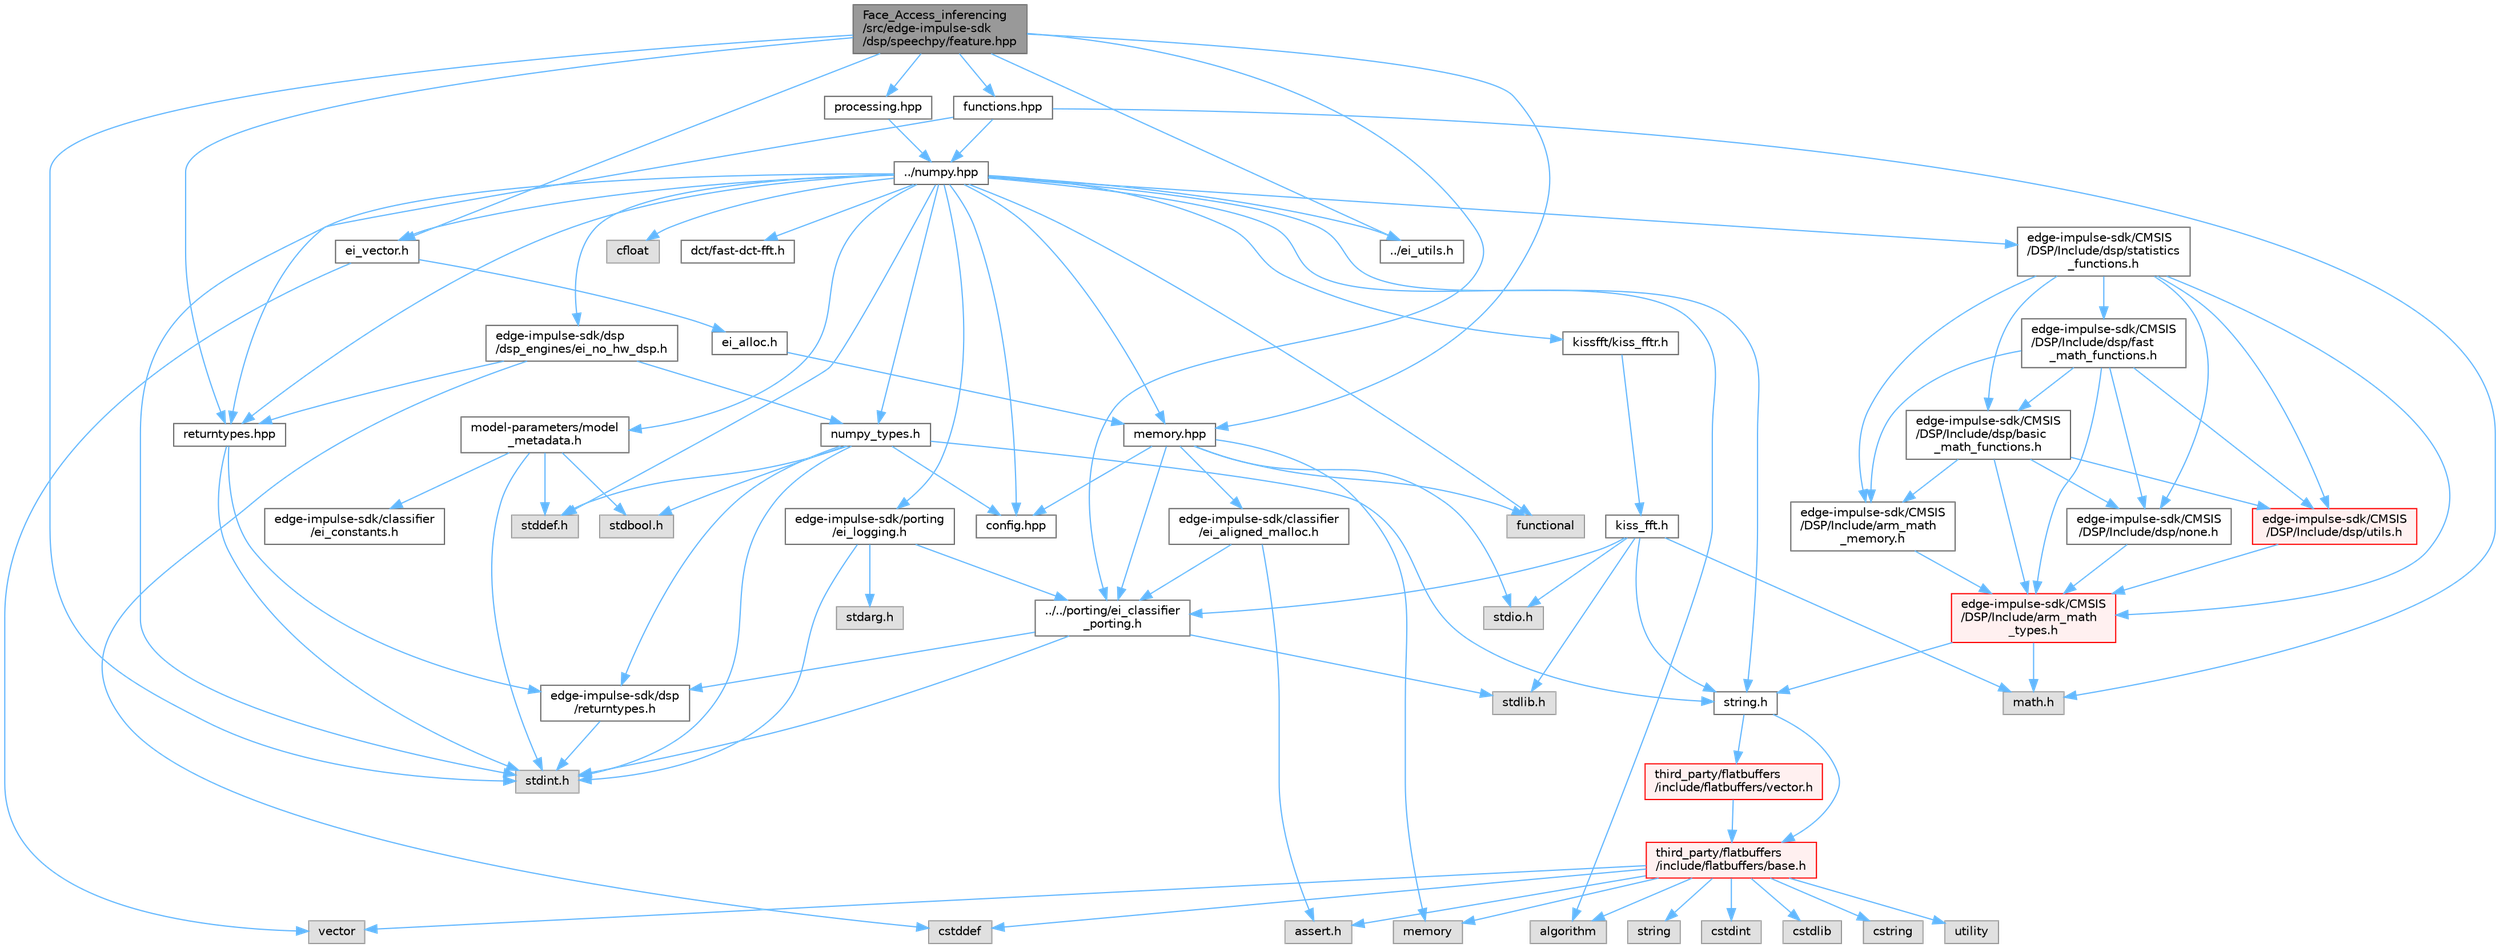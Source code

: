 digraph "Face_Access_inferencing/src/edge-impulse-sdk/dsp/speechpy/feature.hpp"
{
 // LATEX_PDF_SIZE
  bgcolor="transparent";
  edge [fontname=Helvetica,fontsize=10,labelfontname=Helvetica,labelfontsize=10];
  node [fontname=Helvetica,fontsize=10,shape=box,height=0.2,width=0.4];
  Node1 [id="Node000001",label="Face_Access_inferencing\l/src/edge-impulse-sdk\l/dsp/speechpy/feature.hpp",height=0.2,width=0.4,color="gray40", fillcolor="grey60", style="filled", fontcolor="black",tooltip=" "];
  Node1 -> Node2 [id="edge103_Node000001_Node000002",color="steelblue1",style="solid",tooltip=" "];
  Node2 [id="Node000002",label="stdint.h",height=0.2,width=0.4,color="grey60", fillcolor="#E0E0E0", style="filled",tooltip=" "];
  Node1 -> Node3 [id="edge104_Node000001_Node000003",color="steelblue1",style="solid",tooltip=" "];
  Node3 [id="Node000003",label="../../porting/ei_classifier\l_porting.h",height=0.2,width=0.4,color="grey40", fillcolor="white", style="filled",URL="$ei__classifier__porting_8h.html",tooltip=" "];
  Node3 -> Node2 [id="edge105_Node000003_Node000002",color="steelblue1",style="solid",tooltip=" "];
  Node3 -> Node4 [id="edge106_Node000003_Node000004",color="steelblue1",style="solid",tooltip=" "];
  Node4 [id="Node000004",label="stdlib.h",height=0.2,width=0.4,color="grey60", fillcolor="#E0E0E0", style="filled",tooltip=" "];
  Node3 -> Node5 [id="edge107_Node000003_Node000005",color="steelblue1",style="solid",tooltip=" "];
  Node5 [id="Node000005",label="edge-impulse-sdk/dsp\l/returntypes.h",height=0.2,width=0.4,color="grey40", fillcolor="white", style="filled",URL="$returntypes_8h.html",tooltip=" "];
  Node5 -> Node2 [id="edge108_Node000005_Node000002",color="steelblue1",style="solid",tooltip=" "];
  Node1 -> Node6 [id="edge109_Node000001_Node000006",color="steelblue1",style="solid",tooltip=" "];
  Node6 [id="Node000006",label="../ei_utils.h",height=0.2,width=0.4,color="grey40", fillcolor="white", style="filled",URL="$ei__utils_8h.html",tooltip=" "];
  Node1 -> Node7 [id="edge110_Node000001_Node000007",color="steelblue1",style="solid",tooltip=" "];
  Node7 [id="Node000007",label="functions.hpp",height=0.2,width=0.4,color="grey40", fillcolor="white", style="filled",URL="$functions_8hpp.html",tooltip=" "];
  Node7 -> Node8 [id="edge111_Node000007_Node000008",color="steelblue1",style="solid",tooltip=" "];
  Node8 [id="Node000008",label="math.h",height=0.2,width=0.4,color="grey60", fillcolor="#E0E0E0", style="filled",tooltip=" "];
  Node7 -> Node9 [id="edge112_Node000007_Node000009",color="steelblue1",style="solid",tooltip=" "];
  Node9 [id="Node000009",label="../numpy.hpp",height=0.2,width=0.4,color="grey40", fillcolor="white", style="filled",URL="$numpy_8hpp.html",tooltip=" "];
  Node9 -> Node2 [id="edge113_Node000009_Node000002",color="steelblue1",style="solid",tooltip=" "];
  Node9 -> Node10 [id="edge114_Node000009_Node000010",color="steelblue1",style="solid",tooltip=" "];
  Node10 [id="Node000010",label="string.h",height=0.2,width=0.4,color="grey40", fillcolor="white", style="filled",URL="$string_8h.html",tooltip=" "];
  Node10 -> Node11 [id="edge115_Node000010_Node000011",color="steelblue1",style="solid",tooltip=" "];
  Node11 [id="Node000011",label="third_party/flatbuffers\l/include/flatbuffers/base.h",height=0.2,width=0.4,color="red", fillcolor="#FFF0F0", style="filled",URL="$base_8h.html",tooltip=" "];
  Node11 -> Node12 [id="edge116_Node000011_Node000012",color="steelblue1",style="solid",tooltip=" "];
  Node12 [id="Node000012",label="assert.h",height=0.2,width=0.4,color="grey60", fillcolor="#E0E0E0", style="filled",tooltip=" "];
  Node11 -> Node13 [id="edge117_Node000011_Node000013",color="steelblue1",style="solid",tooltip=" "];
  Node13 [id="Node000013",label="cstdint",height=0.2,width=0.4,color="grey60", fillcolor="#E0E0E0", style="filled",tooltip=" "];
  Node11 -> Node14 [id="edge118_Node000011_Node000014",color="steelblue1",style="solid",tooltip=" "];
  Node14 [id="Node000014",label="cstddef",height=0.2,width=0.4,color="grey60", fillcolor="#E0E0E0", style="filled",tooltip=" "];
  Node11 -> Node15 [id="edge119_Node000011_Node000015",color="steelblue1",style="solid",tooltip=" "];
  Node15 [id="Node000015",label="cstdlib",height=0.2,width=0.4,color="grey60", fillcolor="#E0E0E0", style="filled",tooltip=" "];
  Node11 -> Node16 [id="edge120_Node000011_Node000016",color="steelblue1",style="solid",tooltip=" "];
  Node16 [id="Node000016",label="cstring",height=0.2,width=0.4,color="grey60", fillcolor="#E0E0E0", style="filled",tooltip=" "];
  Node11 -> Node17 [id="edge121_Node000011_Node000017",color="steelblue1",style="solid",tooltip=" "];
  Node17 [id="Node000017",label="utility",height=0.2,width=0.4,color="grey60", fillcolor="#E0E0E0", style="filled",tooltip=" "];
  Node11 -> Node18 [id="edge122_Node000011_Node000018",color="steelblue1",style="solid",tooltip=" "];
  Node18 [id="Node000018",label="string",height=0.2,width=0.4,color="grey60", fillcolor="#E0E0E0", style="filled",tooltip=" "];
  Node11 -> Node20 [id="edge123_Node000011_Node000020",color="steelblue1",style="solid",tooltip=" "];
  Node20 [id="Node000020",label="vector",height=0.2,width=0.4,color="grey60", fillcolor="#E0E0E0", style="filled",tooltip=" "];
  Node11 -> Node22 [id="edge124_Node000011_Node000022",color="steelblue1",style="solid",tooltip=" "];
  Node22 [id="Node000022",label="algorithm",height=0.2,width=0.4,color="grey60", fillcolor="#E0E0E0", style="filled",tooltip=" "];
  Node11 -> Node24 [id="edge125_Node000011_Node000024",color="steelblue1",style="solid",tooltip=" "];
  Node24 [id="Node000024",label="memory",height=0.2,width=0.4,color="grey60", fillcolor="#E0E0E0", style="filled",tooltip=" "];
  Node10 -> Node25 [id="edge126_Node000010_Node000025",color="steelblue1",style="solid",tooltip=" "];
  Node25 [id="Node000025",label="third_party/flatbuffers\l/include/flatbuffers/vector.h",height=0.2,width=0.4,color="red", fillcolor="#FFF0F0", style="filled",URL="$vector_8h.html",tooltip=" "];
  Node25 -> Node11 [id="edge127_Node000025_Node000011",color="steelblue1",style="solid",tooltip=" "];
  Node9 -> Node29 [id="edge128_Node000009_Node000029",color="steelblue1",style="solid",tooltip=" "];
  Node29 [id="Node000029",label="stddef.h",height=0.2,width=0.4,color="grey60", fillcolor="#E0E0E0", style="filled",tooltip=" "];
  Node9 -> Node30 [id="edge129_Node000009_Node000030",color="steelblue1",style="solid",tooltip=" "];
  Node30 [id="Node000030",label="cfloat",height=0.2,width=0.4,color="grey60", fillcolor="#E0E0E0", style="filled",tooltip=" "];
  Node9 -> Node31 [id="edge130_Node000009_Node000031",color="steelblue1",style="solid",tooltip=" "];
  Node31 [id="Node000031",label="ei_vector.h",height=0.2,width=0.4,color="grey40", fillcolor="white", style="filled",URL="$ei__vector_8h.html",tooltip=" "];
  Node31 -> Node32 [id="edge131_Node000031_Node000032",color="steelblue1",style="solid",tooltip=" "];
  Node32 [id="Node000032",label="ei_alloc.h",height=0.2,width=0.4,color="grey40", fillcolor="white", style="filled",URL="$ei__alloc_8h.html",tooltip=" "];
  Node32 -> Node33 [id="edge132_Node000032_Node000033",color="steelblue1",style="solid",tooltip=" "];
  Node33 [id="Node000033",label="memory.hpp",height=0.2,width=0.4,color="grey40", fillcolor="white", style="filled",URL="$memory_8hpp.html",tooltip=" "];
  Node33 -> Node34 [id="edge133_Node000033_Node000034",color="steelblue1",style="solid",tooltip=" "];
  Node34 [id="Node000034",label="functional",height=0.2,width=0.4,color="grey60", fillcolor="#E0E0E0", style="filled",tooltip=" "];
  Node33 -> Node35 [id="edge134_Node000033_Node000035",color="steelblue1",style="solid",tooltip=" "];
  Node35 [id="Node000035",label="stdio.h",height=0.2,width=0.4,color="grey60", fillcolor="#E0E0E0", style="filled",tooltip=" "];
  Node33 -> Node24 [id="edge135_Node000033_Node000024",color="steelblue1",style="solid",tooltip=" "];
  Node33 -> Node3 [id="edge136_Node000033_Node000003",color="steelblue1",style="solid",tooltip=" "];
  Node33 -> Node36 [id="edge137_Node000033_Node000036",color="steelblue1",style="solid",tooltip=" "];
  Node36 [id="Node000036",label="edge-impulse-sdk/classifier\l/ei_aligned_malloc.h",height=0.2,width=0.4,color="grey40", fillcolor="white", style="filled",URL="$ei__aligned__malloc_8h.html",tooltip=" "];
  Node36 -> Node12 [id="edge138_Node000036_Node000012",color="steelblue1",style="solid",tooltip=" "];
  Node36 -> Node3 [id="edge139_Node000036_Node000003",color="steelblue1",style="solid",tooltip=" "];
  Node33 -> Node37 [id="edge140_Node000033_Node000037",color="steelblue1",style="solid",tooltip=" "];
  Node37 [id="Node000037",label="config.hpp",height=0.2,width=0.4,color="grey40", fillcolor="white", style="filled",URL="$config_8hpp.html",tooltip=" "];
  Node31 -> Node20 [id="edge141_Node000031_Node000020",color="steelblue1",style="solid",tooltip=" "];
  Node9 -> Node22 [id="edge142_Node000009_Node000022",color="steelblue1",style="solid",tooltip=" "];
  Node9 -> Node38 [id="edge143_Node000009_Node000038",color="steelblue1",style="solid",tooltip=" "];
  Node38 [id="Node000038",label="numpy_types.h",height=0.2,width=0.4,color="grey40", fillcolor="white", style="filled",URL="$numpy__types_8h.html",tooltip=" "];
  Node38 -> Node2 [id="edge144_Node000038_Node000002",color="steelblue1",style="solid",tooltip=" "];
  Node38 -> Node39 [id="edge145_Node000038_Node000039",color="steelblue1",style="solid",tooltip=" "];
  Node39 [id="Node000039",label="stdbool.h",height=0.2,width=0.4,color="grey60", fillcolor="#E0E0E0", style="filled",tooltip=" "];
  Node38 -> Node10 [id="edge146_Node000038_Node000010",color="steelblue1",style="solid",tooltip=" "];
  Node38 -> Node29 [id="edge147_Node000038_Node000029",color="steelblue1",style="solid",tooltip=" "];
  Node38 -> Node37 [id="edge148_Node000038_Node000037",color="steelblue1",style="solid",tooltip=" "];
  Node38 -> Node5 [id="edge149_Node000038_Node000005",color="steelblue1",style="solid",tooltip=" "];
  Node9 -> Node37 [id="edge150_Node000009_Node000037",color="steelblue1",style="solid",tooltip=" "];
  Node9 -> Node40 [id="edge151_Node000009_Node000040",color="steelblue1",style="solid",tooltip=" "];
  Node40 [id="Node000040",label="returntypes.hpp",height=0.2,width=0.4,color="grey40", fillcolor="white", style="filled",URL="$returntypes_8hpp.html",tooltip=" "];
  Node40 -> Node2 [id="edge152_Node000040_Node000002",color="steelblue1",style="solid",tooltip=" "];
  Node40 -> Node5 [id="edge153_Node000040_Node000005",color="steelblue1",style="solid",tooltip=" "];
  Node9 -> Node33 [id="edge154_Node000009_Node000033",color="steelblue1",style="solid",tooltip=" "];
  Node9 -> Node6 [id="edge155_Node000009_Node000006",color="steelblue1",style="solid",tooltip=" "];
  Node9 -> Node41 [id="edge156_Node000009_Node000041",color="steelblue1",style="solid",tooltip=" "];
  Node41 [id="Node000041",label="dct/fast-dct-fft.h",height=0.2,width=0.4,color="grey40", fillcolor="white", style="filled",URL="$fast-dct-fft_8h.html",tooltip=" "];
  Node9 -> Node42 [id="edge157_Node000009_Node000042",color="steelblue1",style="solid",tooltip=" "];
  Node42 [id="Node000042",label="kissfft/kiss_fftr.h",height=0.2,width=0.4,color="grey40", fillcolor="white", style="filled",URL="$_face___access__inferencing_2src_2edge-impulse-sdk_2dsp_2kissfft_2kiss__fftr_8h.html",tooltip=" "];
  Node42 -> Node43 [id="edge158_Node000042_Node000043",color="steelblue1",style="solid",tooltip=" "];
  Node43 [id="Node000043",label="kiss_fft.h",height=0.2,width=0.4,color="grey40", fillcolor="white", style="filled",URL="$_face___access__inferencing_2src_2edge-impulse-sdk_2dsp_2kissfft_2kiss__fft_8h.html",tooltip=" "];
  Node43 -> Node4 [id="edge159_Node000043_Node000004",color="steelblue1",style="solid",tooltip=" "];
  Node43 -> Node35 [id="edge160_Node000043_Node000035",color="steelblue1",style="solid",tooltip=" "];
  Node43 -> Node8 [id="edge161_Node000043_Node000008",color="steelblue1",style="solid",tooltip=" "];
  Node43 -> Node10 [id="edge162_Node000043_Node000010",color="steelblue1",style="solid",tooltip=" "];
  Node43 -> Node3 [id="edge163_Node000043_Node000003",color="steelblue1",style="solid",tooltip=" "];
  Node9 -> Node44 [id="edge164_Node000009_Node000044",color="steelblue1",style="solid",tooltip=" "];
  Node44 [id="Node000044",label="edge-impulse-sdk/porting\l/ei_logging.h",height=0.2,width=0.4,color="grey40", fillcolor="white", style="filled",URL="$ei__logging_8h.html",tooltip=" "];
  Node44 -> Node2 [id="edge165_Node000044_Node000002",color="steelblue1",style="solid",tooltip=" "];
  Node44 -> Node45 [id="edge166_Node000044_Node000045",color="steelblue1",style="solid",tooltip=" "];
  Node45 [id="Node000045",label="stdarg.h",height=0.2,width=0.4,color="grey60", fillcolor="#E0E0E0", style="filled",tooltip=" "];
  Node44 -> Node3 [id="edge167_Node000044_Node000003",color="steelblue1",style="solid",tooltip=" "];
  Node9 -> Node46 [id="edge168_Node000009_Node000046",color="steelblue1",style="solid",tooltip=" "];
  Node46 [id="Node000046",label="model-parameters/model\l_metadata.h",height=0.2,width=0.4,color="grey40", fillcolor="white", style="filled",URL="$model__metadata_8h.html",tooltip=" "];
  Node46 -> Node2 [id="edge169_Node000046_Node000002",color="steelblue1",style="solid",tooltip=" "];
  Node46 -> Node39 [id="edge170_Node000046_Node000039",color="steelblue1",style="solid",tooltip=" "];
  Node46 -> Node29 [id="edge171_Node000046_Node000029",color="steelblue1",style="solid",tooltip=" "];
  Node46 -> Node47 [id="edge172_Node000046_Node000047",color="steelblue1",style="solid",tooltip=" "];
  Node47 [id="Node000047",label="edge-impulse-sdk/classifier\l/ei_constants.h",height=0.2,width=0.4,color="grey40", fillcolor="white", style="filled",URL="$ei__constants_8h.html",tooltip=" "];
  Node9 -> Node48 [id="edge173_Node000009_Node000048",color="steelblue1",style="solid",tooltip=" "];
  Node48 [id="Node000048",label="edge-impulse-sdk/dsp\l/dsp_engines/ei_no_hw_dsp.h",height=0.2,width=0.4,color="grey40", fillcolor="white", style="filled",URL="$ei__no__hw__dsp_8h.html",tooltip=" "];
  Node48 -> Node14 [id="edge174_Node000048_Node000014",color="steelblue1",style="solid",tooltip=" "];
  Node48 -> Node40 [id="edge175_Node000048_Node000040",color="steelblue1",style="solid",tooltip=" "];
  Node48 -> Node38 [id="edge176_Node000048_Node000038",color="steelblue1",style="solid",tooltip=" "];
  Node9 -> Node49 [id="edge177_Node000009_Node000049",color="steelblue1",style="solid",tooltip=" "];
  Node49 [id="Node000049",label="edge-impulse-sdk/CMSIS\l/DSP/Include/dsp/statistics\l_functions.h",height=0.2,width=0.4,color="grey40", fillcolor="white", style="filled",URL="$statistics__functions_8h.html",tooltip=" "];
  Node49 -> Node50 [id="edge178_Node000049_Node000050",color="steelblue1",style="solid",tooltip=" "];
  Node50 [id="Node000050",label="edge-impulse-sdk/CMSIS\l/DSP/Include/arm_math\l_types.h",height=0.2,width=0.4,color="red", fillcolor="#FFF0F0", style="filled",URL="$arm__math__types_8h.html",tooltip=" "];
  Node50 -> Node10 [id="edge179_Node000050_Node000010",color="steelblue1",style="solid",tooltip=" "];
  Node50 -> Node8 [id="edge180_Node000050_Node000008",color="steelblue1",style="solid",tooltip=" "];
  Node49 -> Node54 [id="edge181_Node000049_Node000054",color="steelblue1",style="solid",tooltip=" "];
  Node54 [id="Node000054",label="edge-impulse-sdk/CMSIS\l/DSP/Include/arm_math\l_memory.h",height=0.2,width=0.4,color="grey40", fillcolor="white", style="filled",URL="$arm__math__memory_8h.html",tooltip=" "];
  Node54 -> Node50 [id="edge182_Node000054_Node000050",color="steelblue1",style="solid",tooltip=" "];
  Node49 -> Node55 [id="edge183_Node000049_Node000055",color="steelblue1",style="solid",tooltip=" "];
  Node55 [id="Node000055",label="edge-impulse-sdk/CMSIS\l/DSP/Include/dsp/none.h",height=0.2,width=0.4,color="grey40", fillcolor="white", style="filled",URL="$none_8h.html",tooltip=" "];
  Node55 -> Node50 [id="edge184_Node000055_Node000050",color="steelblue1",style="solid",tooltip=" "];
  Node49 -> Node56 [id="edge185_Node000049_Node000056",color="steelblue1",style="solid",tooltip=" "];
  Node56 [id="Node000056",label="edge-impulse-sdk/CMSIS\l/DSP/Include/dsp/utils.h",height=0.2,width=0.4,color="red", fillcolor="#FFF0F0", style="filled",URL="$utils_8h.html",tooltip=" "];
  Node56 -> Node50 [id="edge186_Node000056_Node000050",color="steelblue1",style="solid",tooltip=" "];
  Node49 -> Node57 [id="edge187_Node000049_Node000057",color="steelblue1",style="solid",tooltip=" "];
  Node57 [id="Node000057",label="edge-impulse-sdk/CMSIS\l/DSP/Include/dsp/basic\l_math_functions.h",height=0.2,width=0.4,color="grey40", fillcolor="white", style="filled",URL="$basic__math__functions_8h.html",tooltip=" "];
  Node57 -> Node50 [id="edge188_Node000057_Node000050",color="steelblue1",style="solid",tooltip=" "];
  Node57 -> Node54 [id="edge189_Node000057_Node000054",color="steelblue1",style="solid",tooltip=" "];
  Node57 -> Node55 [id="edge190_Node000057_Node000055",color="steelblue1",style="solid",tooltip=" "];
  Node57 -> Node56 [id="edge191_Node000057_Node000056",color="steelblue1",style="solid",tooltip=" "];
  Node49 -> Node58 [id="edge192_Node000049_Node000058",color="steelblue1",style="solid",tooltip=" "];
  Node58 [id="Node000058",label="edge-impulse-sdk/CMSIS\l/DSP/Include/dsp/fast\l_math_functions.h",height=0.2,width=0.4,color="grey40", fillcolor="white", style="filled",URL="$fast__math__functions_8h.html",tooltip=" "];
  Node58 -> Node50 [id="edge193_Node000058_Node000050",color="steelblue1",style="solid",tooltip=" "];
  Node58 -> Node54 [id="edge194_Node000058_Node000054",color="steelblue1",style="solid",tooltip=" "];
  Node58 -> Node55 [id="edge195_Node000058_Node000055",color="steelblue1",style="solid",tooltip=" "];
  Node58 -> Node56 [id="edge196_Node000058_Node000056",color="steelblue1",style="solid",tooltip=" "];
  Node58 -> Node57 [id="edge197_Node000058_Node000057",color="steelblue1",style="solid",tooltip=" "];
  Node9 -> Node34 [id="edge198_Node000009_Node000034",color="steelblue1",style="solid",tooltip=" "];
  Node7 -> Node40 [id="edge199_Node000007_Node000040",color="steelblue1",style="solid",tooltip=" "];
  Node1 -> Node59 [id="edge200_Node000001_Node000059",color="steelblue1",style="solid",tooltip=" "];
  Node59 [id="Node000059",label="processing.hpp",height=0.2,width=0.4,color="grey40", fillcolor="white", style="filled",URL="$speechpy_2processing_8hpp.html",tooltip=" "];
  Node59 -> Node9 [id="edge201_Node000059_Node000009",color="steelblue1",style="solid",tooltip=" "];
  Node1 -> Node33 [id="edge202_Node000001_Node000033",color="steelblue1",style="solid",tooltip=" "];
  Node1 -> Node40 [id="edge203_Node000001_Node000040",color="steelblue1",style="solid",tooltip=" "];
  Node1 -> Node31 [id="edge204_Node000001_Node000031",color="steelblue1",style="solid",tooltip=" "];
}
